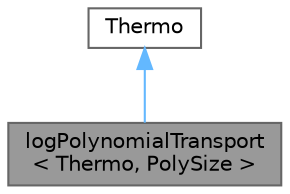 digraph "logPolynomialTransport&lt; Thermo, PolySize &gt;"
{
 // LATEX_PDF_SIZE
  bgcolor="transparent";
  edge [fontname=Helvetica,fontsize=10,labelfontname=Helvetica,labelfontsize=10];
  node [fontname=Helvetica,fontsize=10,shape=box,height=0.2,width=0.4];
  Node1 [id="Node000001",label="logPolynomialTransport\l\< Thermo, PolySize \>",height=0.2,width=0.4,color="gray40", fillcolor="grey60", style="filled", fontcolor="black",tooltip="Transport package using polynomial functions of ln(T) for mu and kappa:"];
  Node2 -> Node1 [id="edge1_Node000001_Node000002",dir="back",color="steelblue1",style="solid",tooltip=" "];
  Node2 [id="Node000002",label="Thermo",height=0.2,width=0.4,color="gray40", fillcolor="white", style="filled",tooltip=" "];
}
